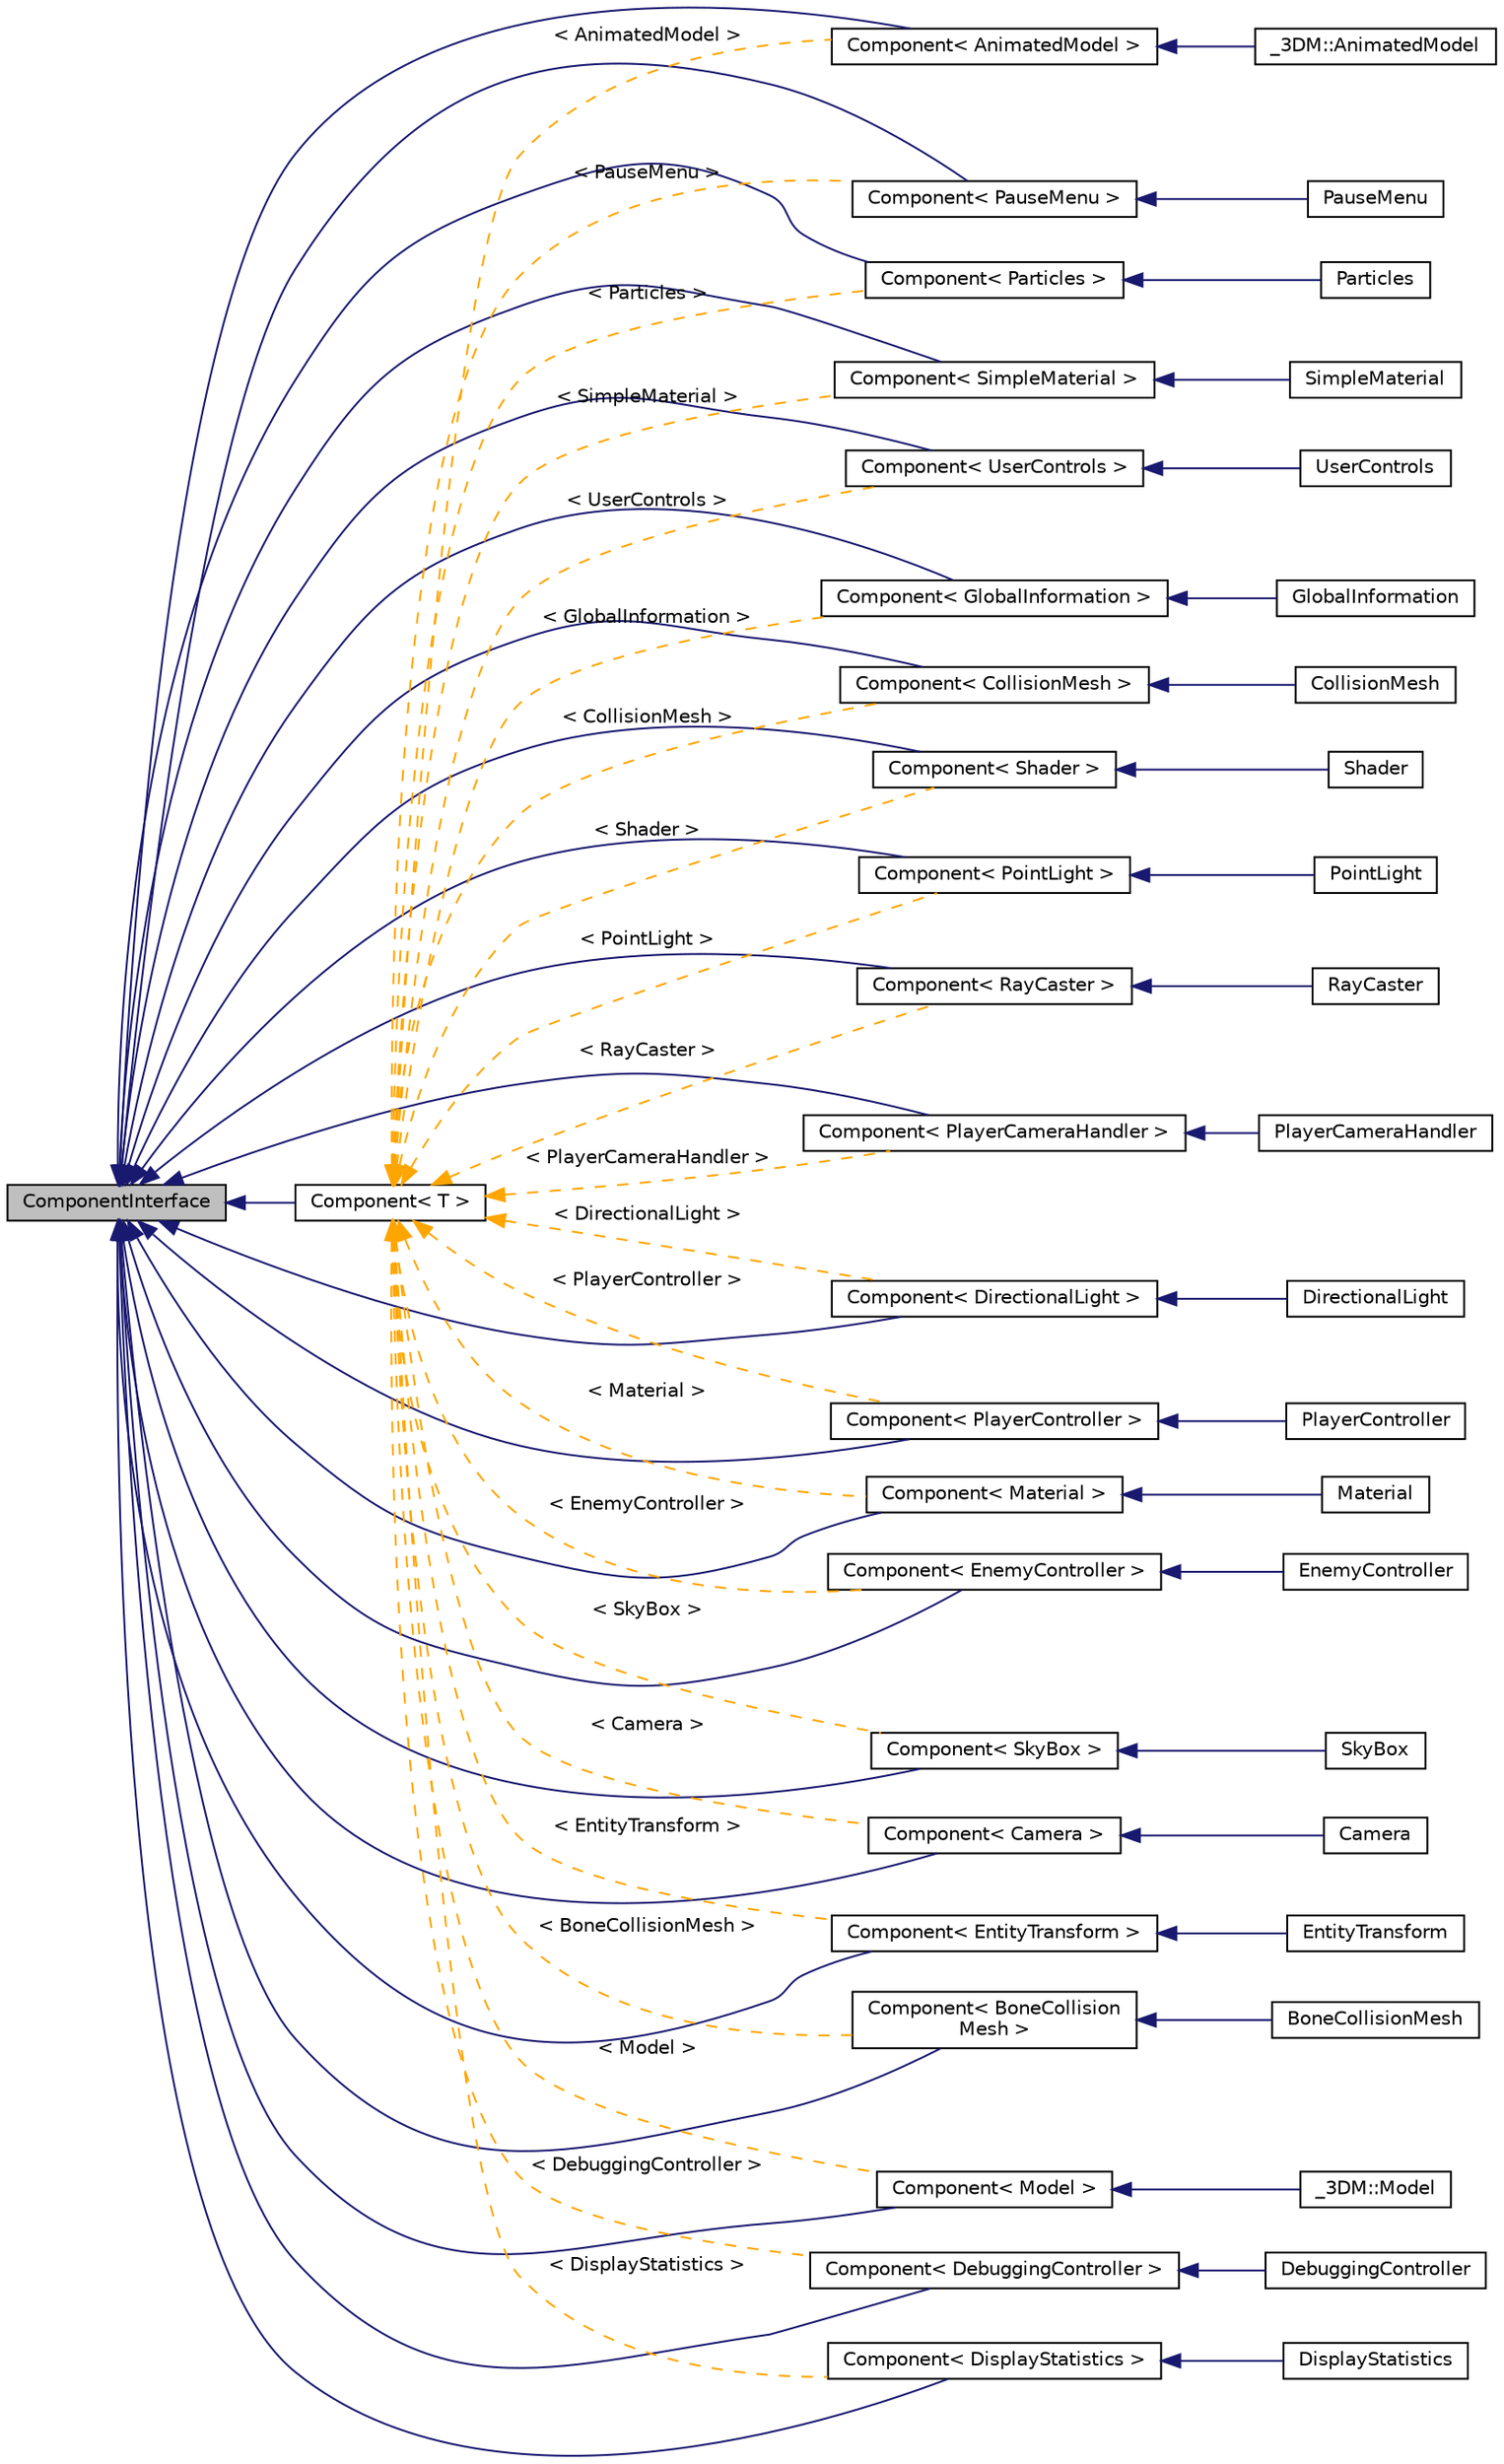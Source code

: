 digraph "ComponentInterface"
{
 // INTERACTIVE_SVG=YES
 // LATEX_PDF_SIZE
  edge [fontname="Helvetica",fontsize="10",labelfontname="Helvetica",labelfontsize="10"];
  node [fontname="Helvetica",fontsize="10",shape=record];
  rankdir="LR";
  Node1 [label="ComponentInterface",height=0.2,width=0.4,color="black", fillcolor="grey75", style="filled", fontcolor="black",tooltip=" "];
  Node1 -> Node2 [dir="back",color="midnightblue",fontsize="10",style="solid",fontname="Helvetica"];
  Node2 [label="Component\< T \>",height=0.2,width=0.4,color="black", fillcolor="white", style="filled",URL="$d2/d00/class_component.html",tooltip=" "];
  Node2 -> Node3 [dir="back",color="orange",fontsize="10",style="dashed",label=" \< CollisionMesh \>" ,fontname="Helvetica"];
  Node3 [label="Component\< CollisionMesh \>",height=0.2,width=0.4,color="black", fillcolor="white", style="filled",URL="$d2/d00/class_component.html",tooltip=" "];
  Node3 -> Node4 [dir="back",color="midnightblue",fontsize="10",style="solid",fontname="Helvetica"];
  Node4 [label="CollisionMesh",height=0.2,width=0.4,color="black", fillcolor="white", style="filled",URL="$d4/daa/class_collision_mesh.html",tooltip=" "];
  Node2 -> Node5 [dir="back",color="orange",fontsize="10",style="dashed",label=" \< SimpleMaterial \>" ,fontname="Helvetica"];
  Node5 [label="Component\< SimpleMaterial \>",height=0.2,width=0.4,color="black", fillcolor="white", style="filled",URL="$d2/d00/class_component.html",tooltip=" "];
  Node5 -> Node6 [dir="back",color="midnightblue",fontsize="10",style="solid",fontname="Helvetica"];
  Node6 [label="SimpleMaterial",height=0.2,width=0.4,color="black", fillcolor="white", style="filled",URL="$d7/d84/struct_simple_material.html",tooltip=" "];
  Node2 -> Node7 [dir="back",color="orange",fontsize="10",style="dashed",label=" \< Shader \>" ,fontname="Helvetica"];
  Node7 [label="Component\< Shader \>",height=0.2,width=0.4,color="black", fillcolor="white", style="filled",URL="$d2/d00/class_component.html",tooltip=" "];
  Node7 -> Node8 [dir="back",color="midnightblue",fontsize="10",style="solid",fontname="Helvetica"];
  Node8 [label="Shader",height=0.2,width=0.4,color="black", fillcolor="white", style="filled",URL="$d1/d51/class_shader.html",tooltip=" "];
  Node2 -> Node9 [dir="back",color="orange",fontsize="10",style="dashed",label=" \< PlayerCameraHandler \>" ,fontname="Helvetica"];
  Node9 [label="Component\< PlayerCameraHandler \>",height=0.2,width=0.4,color="black", fillcolor="white", style="filled",URL="$d2/d00/class_component.html",tooltip=" "];
  Node9 -> Node10 [dir="back",color="midnightblue",fontsize="10",style="solid",fontname="Helvetica"];
  Node10 [label="PlayerCameraHandler",height=0.2,width=0.4,color="black", fillcolor="white", style="filled",URL="$d4/df7/class_player_camera_handler.html",tooltip=" "];
  Node2 -> Node11 [dir="back",color="orange",fontsize="10",style="dashed",label=" \< PauseMenu \>" ,fontname="Helvetica"];
  Node11 [label="Component\< PauseMenu \>",height=0.2,width=0.4,color="black", fillcolor="white", style="filled",URL="$d2/d00/class_component.html",tooltip=" "];
  Node11 -> Node12 [dir="back",color="midnightblue",fontsize="10",style="solid",fontname="Helvetica"];
  Node12 [label="PauseMenu",height=0.2,width=0.4,color="black", fillcolor="white", style="filled",URL="$d4/de5/class_pause_menu.html",tooltip=" "];
  Node2 -> Node13 [dir="back",color="orange",fontsize="10",style="dashed",label=" \< RayCaster \>" ,fontname="Helvetica"];
  Node13 [label="Component\< RayCaster \>",height=0.2,width=0.4,color="black", fillcolor="white", style="filled",URL="$d2/d00/class_component.html",tooltip=" "];
  Node13 -> Node14 [dir="back",color="midnightblue",fontsize="10",style="solid",fontname="Helvetica"];
  Node14 [label="RayCaster",height=0.2,width=0.4,color="black", fillcolor="white", style="filled",URL="$d3/dbc/class_ray_caster.html",tooltip=" "];
  Node2 -> Node15 [dir="back",color="orange",fontsize="10",style="dashed",label=" \< AnimatedModel \>" ,fontname="Helvetica"];
  Node15 [label="Component\< AnimatedModel \>",height=0.2,width=0.4,color="black", fillcolor="white", style="filled",URL="$d2/d00/class_component.html",tooltip=" "];
  Node15 -> Node16 [dir="back",color="midnightblue",fontsize="10",style="solid",fontname="Helvetica"];
  Node16 [label="_3DM::AnimatedModel",height=0.2,width=0.4,color="black", fillcolor="white", style="filled",URL="$de/d92/class__3_d_m_1_1_animated_model.html",tooltip=" "];
  Node2 -> Node17 [dir="back",color="orange",fontsize="10",style="dashed",label=" \< Particles \>" ,fontname="Helvetica"];
  Node17 [label="Component\< Particles \>",height=0.2,width=0.4,color="black", fillcolor="white", style="filled",URL="$d2/d00/class_component.html",tooltip=" "];
  Node17 -> Node18 [dir="back",color="midnightblue",fontsize="10",style="solid",fontname="Helvetica"];
  Node18 [label="Particles",height=0.2,width=0.4,color="black", fillcolor="white", style="filled",URL="$d0/d67/class_particles.html",tooltip=" "];
  Node2 -> Node19 [dir="back",color="orange",fontsize="10",style="dashed",label=" \< PointLight \>" ,fontname="Helvetica"];
  Node19 [label="Component\< PointLight \>",height=0.2,width=0.4,color="black", fillcolor="white", style="filled",URL="$d2/d00/class_component.html",tooltip=" "];
  Node19 -> Node20 [dir="back",color="midnightblue",fontsize="10",style="solid",fontname="Helvetica"];
  Node20 [label="PointLight",height=0.2,width=0.4,color="black", fillcolor="white", style="filled",URL="$dc/d1f/struct_point_light.html",tooltip=" "];
  Node2 -> Node21 [dir="back",color="orange",fontsize="10",style="dashed",label=" \< GlobalInformation \>" ,fontname="Helvetica"];
  Node21 [label="Component\< GlobalInformation \>",height=0.2,width=0.4,color="black", fillcolor="white", style="filled",URL="$d2/d00/class_component.html",tooltip=" "];
  Node21 -> Node22 [dir="back",color="midnightblue",fontsize="10",style="solid",fontname="Helvetica"];
  Node22 [label="GlobalInformation",height=0.2,width=0.4,color="black", fillcolor="white", style="filled",URL="$df/de8/class_global_information.html",tooltip=" "];
  Node2 -> Node23 [dir="back",color="orange",fontsize="10",style="dashed",label=" \< DebuggingController \>" ,fontname="Helvetica"];
  Node23 [label="Component\< DebuggingController \>",height=0.2,width=0.4,color="black", fillcolor="white", style="filled",URL="$d2/d00/class_component.html",tooltip=" "];
  Node23 -> Node24 [dir="back",color="midnightblue",fontsize="10",style="solid",fontname="Helvetica"];
  Node24 [label="DebuggingController",height=0.2,width=0.4,color="black", fillcolor="white", style="filled",URL="$d1/dee/class_debugging_controller.html",tooltip=" "];
  Node2 -> Node25 [dir="back",color="orange",fontsize="10",style="dashed",label=" \< DirectionalLight \>" ,fontname="Helvetica"];
  Node25 [label="Component\< DirectionalLight \>",height=0.2,width=0.4,color="black", fillcolor="white", style="filled",URL="$d2/d00/class_component.html",tooltip=" "];
  Node25 -> Node26 [dir="back",color="midnightblue",fontsize="10",style="solid",fontname="Helvetica"];
  Node26 [label="DirectionalLight",height=0.2,width=0.4,color="black", fillcolor="white", style="filled",URL="$de/db5/struct_directional_light.html",tooltip=" "];
  Node2 -> Node27 [dir="back",color="orange",fontsize="10",style="dashed",label=" \< Camera \>" ,fontname="Helvetica"];
  Node27 [label="Component\< Camera \>",height=0.2,width=0.4,color="black", fillcolor="white", style="filled",URL="$d2/d00/class_component.html",tooltip=" "];
  Node27 -> Node28 [dir="back",color="midnightblue",fontsize="10",style="solid",fontname="Helvetica"];
  Node28 [label="Camera",height=0.2,width=0.4,color="black", fillcolor="white", style="filled",URL="$da/dbb/class_camera.html",tooltip=" "];
  Node2 -> Node29 [dir="back",color="orange",fontsize="10",style="dashed",label=" \< Material \>" ,fontname="Helvetica"];
  Node29 [label="Component\< Material \>",height=0.2,width=0.4,color="black", fillcolor="white", style="filled",URL="$d2/d00/class_component.html",tooltip=" "];
  Node29 -> Node30 [dir="back",color="midnightblue",fontsize="10",style="solid",fontname="Helvetica"];
  Node30 [label="Material",height=0.2,width=0.4,color="black", fillcolor="white", style="filled",URL="$d3/d0a/struct_material.html",tooltip=" "];
  Node2 -> Node31 [dir="back",color="orange",fontsize="10",style="dashed",label=" \< Model \>" ,fontname="Helvetica"];
  Node31 [label="Component\< Model \>",height=0.2,width=0.4,color="black", fillcolor="white", style="filled",URL="$d2/d00/class_component.html",tooltip=" "];
  Node31 -> Node32 [dir="back",color="midnightblue",fontsize="10",style="solid",fontname="Helvetica"];
  Node32 [label="_3DM::Model",height=0.2,width=0.4,color="black", fillcolor="white", style="filled",URL="$d3/d96/class__3_d_m_1_1_model.html",tooltip=" "];
  Node2 -> Node33 [dir="back",color="orange",fontsize="10",style="dashed",label=" \< DisplayStatistics \>" ,fontname="Helvetica"];
  Node33 [label="Component\< DisplayStatistics \>",height=0.2,width=0.4,color="black", fillcolor="white", style="filled",URL="$d2/d00/class_component.html",tooltip=" "];
  Node33 -> Node34 [dir="back",color="midnightblue",fontsize="10",style="solid",fontname="Helvetica"];
  Node34 [label="DisplayStatistics",height=0.2,width=0.4,color="black", fillcolor="white", style="filled",URL="$dc/d84/class_display_statistics.html",tooltip=" "];
  Node2 -> Node35 [dir="back",color="orange",fontsize="10",style="dashed",label=" \< PlayerController \>" ,fontname="Helvetica"];
  Node35 [label="Component\< PlayerController \>",height=0.2,width=0.4,color="black", fillcolor="white", style="filled",URL="$d2/d00/class_component.html",tooltip=" "];
  Node35 -> Node36 [dir="back",color="midnightblue",fontsize="10",style="solid",fontname="Helvetica"];
  Node36 [label="PlayerController",height=0.2,width=0.4,color="black", fillcolor="white", style="filled",URL="$dc/dde/class_player_controller.html",tooltip=" "];
  Node2 -> Node37 [dir="back",color="orange",fontsize="10",style="dashed",label=" \< UserControls \>" ,fontname="Helvetica"];
  Node37 [label="Component\< UserControls \>",height=0.2,width=0.4,color="black", fillcolor="white", style="filled",URL="$d2/d00/class_component.html",tooltip=" "];
  Node37 -> Node38 [dir="back",color="midnightblue",fontsize="10",style="solid",fontname="Helvetica"];
  Node38 [label="UserControls",height=0.2,width=0.4,color="black", fillcolor="white", style="filled",URL="$d9/dd8/class_user_controls.html",tooltip=" "];
  Node2 -> Node39 [dir="back",color="orange",fontsize="10",style="dashed",label=" \< EntityTransform \>" ,fontname="Helvetica"];
  Node39 [label="Component\< EntityTransform \>",height=0.2,width=0.4,color="black", fillcolor="white", style="filled",URL="$d2/d00/class_component.html",tooltip=" "];
  Node39 -> Node40 [dir="back",color="midnightblue",fontsize="10",style="solid",fontname="Helvetica"];
  Node40 [label="EntityTransform",height=0.2,width=0.4,color="black", fillcolor="white", style="filled",URL="$d9/dd8/class_entity_transform.html",tooltip=" "];
  Node2 -> Node41 [dir="back",color="orange",fontsize="10",style="dashed",label=" \< EnemyController \>" ,fontname="Helvetica"];
  Node41 [label="Component\< EnemyController \>",height=0.2,width=0.4,color="black", fillcolor="white", style="filled",URL="$d2/d00/class_component.html",tooltip=" "];
  Node41 -> Node42 [dir="back",color="midnightblue",fontsize="10",style="solid",fontname="Helvetica"];
  Node42 [label="EnemyController",height=0.2,width=0.4,color="black", fillcolor="white", style="filled",URL="$dc/d01/class_enemy_controller.html",tooltip=" "];
  Node2 -> Node43 [dir="back",color="orange",fontsize="10",style="dashed",label=" \< BoneCollisionMesh \>" ,fontname="Helvetica"];
  Node43 [label="Component\< BoneCollision\lMesh \>",height=0.2,width=0.4,color="black", fillcolor="white", style="filled",URL="$d2/d00/class_component.html",tooltip=" "];
  Node43 -> Node44 [dir="back",color="midnightblue",fontsize="10",style="solid",fontname="Helvetica"];
  Node44 [label="BoneCollisionMesh",height=0.2,width=0.4,color="black", fillcolor="white", style="filled",URL="$d6/d9c/class_bone_collision_mesh.html",tooltip=" "];
  Node2 -> Node45 [dir="back",color="orange",fontsize="10",style="dashed",label=" \< SkyBox \>" ,fontname="Helvetica"];
  Node45 [label="Component\< SkyBox \>",height=0.2,width=0.4,color="black", fillcolor="white", style="filled",URL="$d2/d00/class_component.html",tooltip=" "];
  Node45 -> Node46 [dir="back",color="midnightblue",fontsize="10",style="solid",fontname="Helvetica"];
  Node46 [label="SkyBox",height=0.2,width=0.4,color="black", fillcolor="white", style="filled",URL="$de/dda/class_sky_box.html",tooltip=" "];
  Node1 -> Node15 [dir="back",color="midnightblue",fontsize="10",style="solid",fontname="Helvetica"];
  Node1 -> Node43 [dir="back",color="midnightblue",fontsize="10",style="solid",fontname="Helvetica"];
  Node1 -> Node27 [dir="back",color="midnightblue",fontsize="10",style="solid",fontname="Helvetica"];
  Node1 -> Node3 [dir="back",color="midnightblue",fontsize="10",style="solid",fontname="Helvetica"];
  Node1 -> Node23 [dir="back",color="midnightblue",fontsize="10",style="solid",fontname="Helvetica"];
  Node1 -> Node25 [dir="back",color="midnightblue",fontsize="10",style="solid",fontname="Helvetica"];
  Node1 -> Node33 [dir="back",color="midnightblue",fontsize="10",style="solid",fontname="Helvetica"];
  Node1 -> Node41 [dir="back",color="midnightblue",fontsize="10",style="solid",fontname="Helvetica"];
  Node1 -> Node39 [dir="back",color="midnightblue",fontsize="10",style="solid",fontname="Helvetica"];
  Node1 -> Node21 [dir="back",color="midnightblue",fontsize="10",style="solid",fontname="Helvetica"];
  Node1 -> Node29 [dir="back",color="midnightblue",fontsize="10",style="solid",fontname="Helvetica"];
  Node1 -> Node31 [dir="back",color="midnightblue",fontsize="10",style="solid",fontname="Helvetica"];
  Node1 -> Node17 [dir="back",color="midnightblue",fontsize="10",style="solid",fontname="Helvetica"];
  Node1 -> Node11 [dir="back",color="midnightblue",fontsize="10",style="solid",fontname="Helvetica"];
  Node1 -> Node9 [dir="back",color="midnightblue",fontsize="10",style="solid",fontname="Helvetica"];
  Node1 -> Node35 [dir="back",color="midnightblue",fontsize="10",style="solid",fontname="Helvetica"];
  Node1 -> Node19 [dir="back",color="midnightblue",fontsize="10",style="solid",fontname="Helvetica"];
  Node1 -> Node13 [dir="back",color="midnightblue",fontsize="10",style="solid",fontname="Helvetica"];
  Node1 -> Node7 [dir="back",color="midnightblue",fontsize="10",style="solid",fontname="Helvetica"];
  Node1 -> Node5 [dir="back",color="midnightblue",fontsize="10",style="solid",fontname="Helvetica"];
  Node1 -> Node45 [dir="back",color="midnightblue",fontsize="10",style="solid",fontname="Helvetica"];
  Node1 -> Node37 [dir="back",color="midnightblue",fontsize="10",style="solid",fontname="Helvetica"];
}
